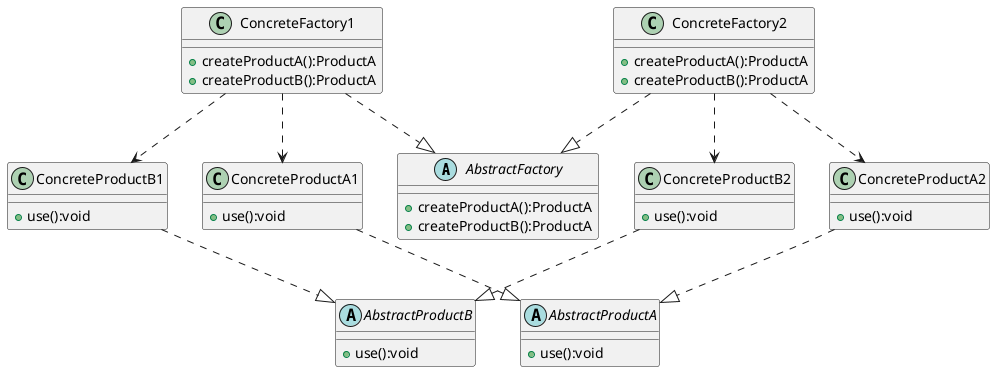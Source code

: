 @startuml
abstract class AbstractFactory{
+ createProductA():ProductA
+ createProductB():ProductA
}
class ConcreteFactory1{
+ createProductA():ProductA
+ createProductB():ProductA
}
class ConcreteFactory2{
+ createProductA():ProductA
+ createProductB():ProductA
}
ConcreteFactory1 ..|>AbstractFactory
ConcreteFactory2 ..|>AbstractFactory

abstract class AbstractProductA{
+ use():void
}
class ConcreteProductA1{
+ use():void
}
class ConcreteProductA2{
+ use():void
}
ConcreteProductA1 ..|>AbstractProductA
ConcreteProductA2 ..|>AbstractProductA

abstract class AbstractProductB{
+ use():void
}
class ConcreteProductB1{
+ use():void
}
class ConcreteProductB2{
+ use():void
}
ConcreteProductB1 ..|>AbstractProductB
ConcreteProductB2 ..|>AbstractProductB

ConcreteFactory1 ..>ConcreteProductA1
ConcreteFactory1 ..>ConcreteProductB1
ConcreteFactory2 ..>ConcreteProductA2
ConcreteFactory2 ..>ConcreteProductB2
@enduml